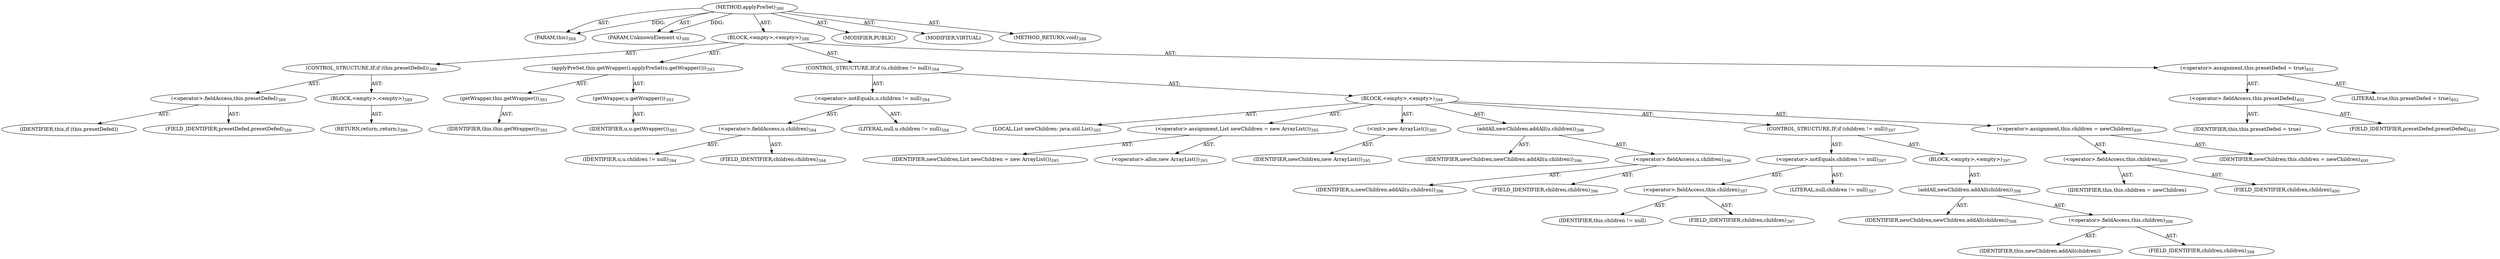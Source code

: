 digraph "applyPreSet" {  
"111669149714" [label = <(METHOD,applyPreSet)<SUB>388</SUB>> ]
"115964116999" [label = <(PARAM,this)<SUB>388</SUB>> ]
"115964117030" [label = <(PARAM,UnknownElement u)<SUB>388</SUB>> ]
"25769803818" [label = <(BLOCK,&lt;empty&gt;,&lt;empty&gt;)<SUB>388</SUB>> ]
"47244640279" [label = <(CONTROL_STRUCTURE,IF,if (this.presetDefed))<SUB>389</SUB>> ]
"30064771212" [label = <(&lt;operator&gt;.fieldAccess,this.presetDefed)<SUB>389</SUB>> ]
"68719476874" [label = <(IDENTIFIER,this,if (this.presetDefed))> ]
"55834574884" [label = <(FIELD_IDENTIFIER,presetDefed,presetDefed)<SUB>389</SUB>> ]
"25769803819" [label = <(BLOCK,&lt;empty&gt;,&lt;empty&gt;)<SUB>389</SUB>> ]
"146028888071" [label = <(RETURN,return;,return;)<SUB>390</SUB>> ]
"30064771213" [label = <(applyPreSet,this.getWrapper().applyPreSet(u.getWrapper()))<SUB>393</SUB>> ]
"30064771214" [label = <(getWrapper,this.getWrapper())<SUB>393</SUB>> ]
"68719476757" [label = <(IDENTIFIER,this,this.getWrapper())<SUB>393</SUB>> ]
"30064771215" [label = <(getWrapper,u.getWrapper())<SUB>393</SUB>> ]
"68719476875" [label = <(IDENTIFIER,u,u.getWrapper())<SUB>393</SUB>> ]
"47244640280" [label = <(CONTROL_STRUCTURE,IF,if (u.children != null))<SUB>394</SUB>> ]
"30064771216" [label = <(&lt;operator&gt;.notEquals,u.children != null)<SUB>394</SUB>> ]
"30064771217" [label = <(&lt;operator&gt;.fieldAccess,u.children)<SUB>394</SUB>> ]
"68719476876" [label = <(IDENTIFIER,u,u.children != null)<SUB>394</SUB>> ]
"55834574885" [label = <(FIELD_IDENTIFIER,children,children)<SUB>394</SUB>> ]
"90194313226" [label = <(LITERAL,null,u.children != null)<SUB>394</SUB>> ]
"25769803820" [label = <(BLOCK,&lt;empty&gt;,&lt;empty&gt;)<SUB>394</SUB>> ]
"94489280523" [label = <(LOCAL,List newChildren: java.util.List)<SUB>395</SUB>> ]
"30064771218" [label = <(&lt;operator&gt;.assignment,List newChildren = new ArrayList())<SUB>395</SUB>> ]
"68719476877" [label = <(IDENTIFIER,newChildren,List newChildren = new ArrayList())<SUB>395</SUB>> ]
"30064771219" [label = <(&lt;operator&gt;.alloc,new ArrayList())<SUB>395</SUB>> ]
"30064771220" [label = <(&lt;init&gt;,new ArrayList())<SUB>395</SUB>> ]
"68719476878" [label = <(IDENTIFIER,newChildren,new ArrayList())<SUB>395</SUB>> ]
"30064771221" [label = <(addAll,newChildren.addAll(u.children))<SUB>396</SUB>> ]
"68719476879" [label = <(IDENTIFIER,newChildren,newChildren.addAll(u.children))<SUB>396</SUB>> ]
"30064771222" [label = <(&lt;operator&gt;.fieldAccess,u.children)<SUB>396</SUB>> ]
"68719476880" [label = <(IDENTIFIER,u,newChildren.addAll(u.children))<SUB>396</SUB>> ]
"55834574886" [label = <(FIELD_IDENTIFIER,children,children)<SUB>396</SUB>> ]
"47244640281" [label = <(CONTROL_STRUCTURE,IF,if (children != null))<SUB>397</SUB>> ]
"30064771223" [label = <(&lt;operator&gt;.notEquals,children != null)<SUB>397</SUB>> ]
"30064771224" [label = <(&lt;operator&gt;.fieldAccess,this.children)<SUB>397</SUB>> ]
"68719476881" [label = <(IDENTIFIER,this,children != null)> ]
"55834574887" [label = <(FIELD_IDENTIFIER,children,children)<SUB>397</SUB>> ]
"90194313227" [label = <(LITERAL,null,children != null)<SUB>397</SUB>> ]
"25769803821" [label = <(BLOCK,&lt;empty&gt;,&lt;empty&gt;)<SUB>397</SUB>> ]
"30064771225" [label = <(addAll,newChildren.addAll(children))<SUB>398</SUB>> ]
"68719476882" [label = <(IDENTIFIER,newChildren,newChildren.addAll(children))<SUB>398</SUB>> ]
"30064771226" [label = <(&lt;operator&gt;.fieldAccess,this.children)<SUB>398</SUB>> ]
"68719476883" [label = <(IDENTIFIER,this,newChildren.addAll(children))> ]
"55834574888" [label = <(FIELD_IDENTIFIER,children,children)<SUB>398</SUB>> ]
"30064771227" [label = <(&lt;operator&gt;.assignment,this.children = newChildren)<SUB>400</SUB>> ]
"30064771228" [label = <(&lt;operator&gt;.fieldAccess,this.children)<SUB>400</SUB>> ]
"68719476884" [label = <(IDENTIFIER,this,this.children = newChildren)> ]
"55834574889" [label = <(FIELD_IDENTIFIER,children,children)<SUB>400</SUB>> ]
"68719476885" [label = <(IDENTIFIER,newChildren,this.children = newChildren)<SUB>400</SUB>> ]
"30064771229" [label = <(&lt;operator&gt;.assignment,this.presetDefed = true)<SUB>402</SUB>> ]
"30064771230" [label = <(&lt;operator&gt;.fieldAccess,this.presetDefed)<SUB>402</SUB>> ]
"68719476886" [label = <(IDENTIFIER,this,this.presetDefed = true)> ]
"55834574890" [label = <(FIELD_IDENTIFIER,presetDefed,presetDefed)<SUB>402</SUB>> ]
"90194313228" [label = <(LITERAL,true,this.presetDefed = true)<SUB>402</SUB>> ]
"133143986218" [label = <(MODIFIER,PUBLIC)> ]
"133143986219" [label = <(MODIFIER,VIRTUAL)> ]
"128849018898" [label = <(METHOD_RETURN,void)<SUB>388</SUB>> ]
  "111669149714" -> "115964116999"  [ label = "AST: "] 
  "111669149714" -> "115964117030"  [ label = "AST: "] 
  "111669149714" -> "25769803818"  [ label = "AST: "] 
  "111669149714" -> "133143986218"  [ label = "AST: "] 
  "111669149714" -> "133143986219"  [ label = "AST: "] 
  "111669149714" -> "128849018898"  [ label = "AST: "] 
  "25769803818" -> "47244640279"  [ label = "AST: "] 
  "25769803818" -> "30064771213"  [ label = "AST: "] 
  "25769803818" -> "47244640280"  [ label = "AST: "] 
  "25769803818" -> "30064771229"  [ label = "AST: "] 
  "47244640279" -> "30064771212"  [ label = "AST: "] 
  "47244640279" -> "25769803819"  [ label = "AST: "] 
  "30064771212" -> "68719476874"  [ label = "AST: "] 
  "30064771212" -> "55834574884"  [ label = "AST: "] 
  "25769803819" -> "146028888071"  [ label = "AST: "] 
  "30064771213" -> "30064771214"  [ label = "AST: "] 
  "30064771213" -> "30064771215"  [ label = "AST: "] 
  "30064771214" -> "68719476757"  [ label = "AST: "] 
  "30064771215" -> "68719476875"  [ label = "AST: "] 
  "47244640280" -> "30064771216"  [ label = "AST: "] 
  "47244640280" -> "25769803820"  [ label = "AST: "] 
  "30064771216" -> "30064771217"  [ label = "AST: "] 
  "30064771216" -> "90194313226"  [ label = "AST: "] 
  "30064771217" -> "68719476876"  [ label = "AST: "] 
  "30064771217" -> "55834574885"  [ label = "AST: "] 
  "25769803820" -> "94489280523"  [ label = "AST: "] 
  "25769803820" -> "30064771218"  [ label = "AST: "] 
  "25769803820" -> "30064771220"  [ label = "AST: "] 
  "25769803820" -> "30064771221"  [ label = "AST: "] 
  "25769803820" -> "47244640281"  [ label = "AST: "] 
  "25769803820" -> "30064771227"  [ label = "AST: "] 
  "30064771218" -> "68719476877"  [ label = "AST: "] 
  "30064771218" -> "30064771219"  [ label = "AST: "] 
  "30064771220" -> "68719476878"  [ label = "AST: "] 
  "30064771221" -> "68719476879"  [ label = "AST: "] 
  "30064771221" -> "30064771222"  [ label = "AST: "] 
  "30064771222" -> "68719476880"  [ label = "AST: "] 
  "30064771222" -> "55834574886"  [ label = "AST: "] 
  "47244640281" -> "30064771223"  [ label = "AST: "] 
  "47244640281" -> "25769803821"  [ label = "AST: "] 
  "30064771223" -> "30064771224"  [ label = "AST: "] 
  "30064771223" -> "90194313227"  [ label = "AST: "] 
  "30064771224" -> "68719476881"  [ label = "AST: "] 
  "30064771224" -> "55834574887"  [ label = "AST: "] 
  "25769803821" -> "30064771225"  [ label = "AST: "] 
  "30064771225" -> "68719476882"  [ label = "AST: "] 
  "30064771225" -> "30064771226"  [ label = "AST: "] 
  "30064771226" -> "68719476883"  [ label = "AST: "] 
  "30064771226" -> "55834574888"  [ label = "AST: "] 
  "30064771227" -> "30064771228"  [ label = "AST: "] 
  "30064771227" -> "68719476885"  [ label = "AST: "] 
  "30064771228" -> "68719476884"  [ label = "AST: "] 
  "30064771228" -> "55834574889"  [ label = "AST: "] 
  "30064771229" -> "30064771230"  [ label = "AST: "] 
  "30064771229" -> "90194313228"  [ label = "AST: "] 
  "30064771230" -> "68719476886"  [ label = "AST: "] 
  "30064771230" -> "55834574890"  [ label = "AST: "] 
  "111669149714" -> "115964116999"  [ label = "DDG: "] 
  "111669149714" -> "115964117030"  [ label = "DDG: "] 
}
